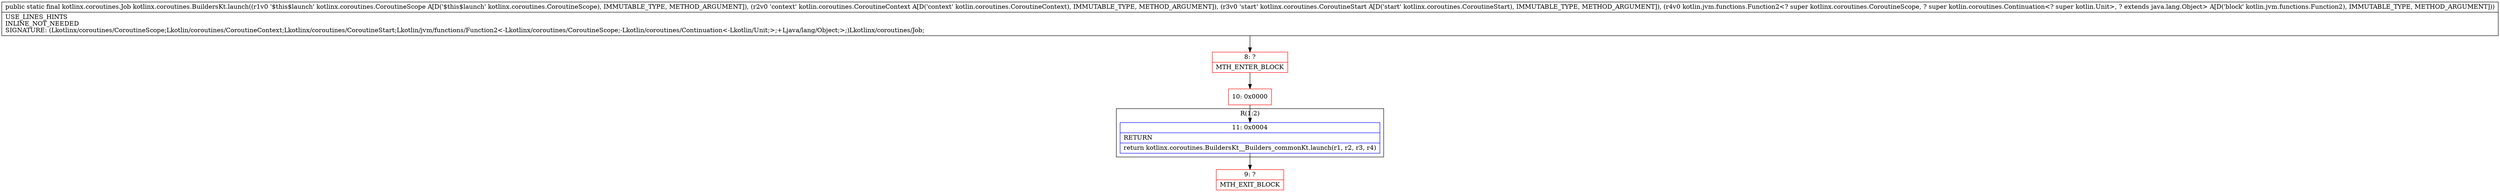 digraph "CFG forkotlinx.coroutines.BuildersKt.launch(Lkotlinx\/coroutines\/CoroutineScope;Lkotlin\/coroutines\/CoroutineContext;Lkotlinx\/coroutines\/CoroutineStart;Lkotlin\/jvm\/functions\/Function2;)Lkotlinx\/coroutines\/Job;" {
subgraph cluster_Region_1558072185 {
label = "R(1:2)";
node [shape=record,color=blue];
Node_11 [shape=record,label="{11\:\ 0x0004|RETURN\l|return kotlinx.coroutines.BuildersKt__Builders_commonKt.launch(r1, r2, r3, r4)\l}"];
}
Node_8 [shape=record,color=red,label="{8\:\ ?|MTH_ENTER_BLOCK\l}"];
Node_10 [shape=record,color=red,label="{10\:\ 0x0000}"];
Node_9 [shape=record,color=red,label="{9\:\ ?|MTH_EXIT_BLOCK\l}"];
MethodNode[shape=record,label="{public static final kotlinx.coroutines.Job kotlinx.coroutines.BuildersKt.launch((r1v0 '$this$launch' kotlinx.coroutines.CoroutineScope A[D('$this$launch' kotlinx.coroutines.CoroutineScope), IMMUTABLE_TYPE, METHOD_ARGUMENT]), (r2v0 'context' kotlin.coroutines.CoroutineContext A[D('context' kotlin.coroutines.CoroutineContext), IMMUTABLE_TYPE, METHOD_ARGUMENT]), (r3v0 'start' kotlinx.coroutines.CoroutineStart A[D('start' kotlinx.coroutines.CoroutineStart), IMMUTABLE_TYPE, METHOD_ARGUMENT]), (r4v0 kotlin.jvm.functions.Function2\<? super kotlinx.coroutines.CoroutineScope, ? super kotlin.coroutines.Continuation\<? super kotlin.Unit\>, ? extends java.lang.Object\> A[D('block' kotlin.jvm.functions.Function2), IMMUTABLE_TYPE, METHOD_ARGUMENT]))  | USE_LINES_HINTS\lINLINE_NOT_NEEDED\lSIGNATURE: (Lkotlinx\/coroutines\/CoroutineScope;Lkotlin\/coroutines\/CoroutineContext;Lkotlinx\/coroutines\/CoroutineStart;Lkotlin\/jvm\/functions\/Function2\<\-Lkotlinx\/coroutines\/CoroutineScope;\-Lkotlin\/coroutines\/Continuation\<\-Lkotlin\/Unit;\>;+Ljava\/lang\/Object;\>;)Lkotlinx\/coroutines\/Job;\l}"];
MethodNode -> Node_8;Node_11 -> Node_9;
Node_8 -> Node_10;
Node_10 -> Node_11;
}


